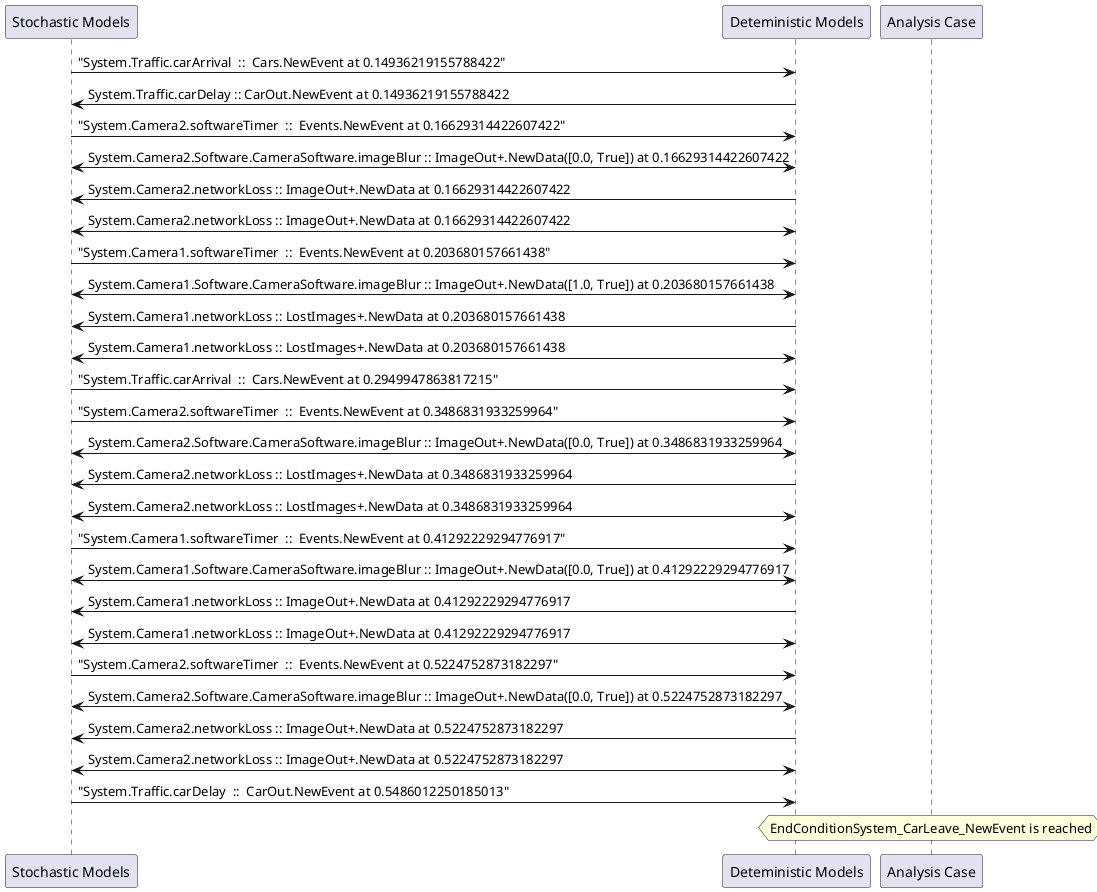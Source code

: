 
	@startuml
	participant "Stochastic Models" as stochmodel
	participant "Deteministic Models" as detmodel
	participant "Analysis Case" as analysis
	{32251_stop} stochmodel -> detmodel : "System.Traffic.carArrival  ::  Cars.NewEvent at 0.14936219155788422"
{32259_start} detmodel -> stochmodel : System.Traffic.carDelay :: CarOut.NewEvent at 0.14936219155788422
{32236_stop} stochmodel -> detmodel : "System.Camera2.softwareTimer  ::  Events.NewEvent at 0.16629314422607422"
detmodel <-> stochmodel : System.Camera2.Software.CameraSoftware.imageBlur :: ImageOut+.NewData([0.0, True]) at 0.16629314422607422
detmodel -> stochmodel : System.Camera2.networkLoss :: ImageOut+.NewData at 0.16629314422607422
detmodel <-> stochmodel : System.Camera2.networkLoss :: ImageOut+.NewData at 0.16629314422607422
{32220_stop} stochmodel -> detmodel : "System.Camera1.softwareTimer  ::  Events.NewEvent at 0.203680157661438"
detmodel <-> stochmodel : System.Camera1.Software.CameraSoftware.imageBlur :: ImageOut+.NewData([1.0, True]) at 0.203680157661438
detmodel -> stochmodel : System.Camera1.networkLoss :: LostImages+.NewData at 0.203680157661438
detmodel <-> stochmodel : System.Camera1.networkLoss :: LostImages+.NewData at 0.203680157661438
{32252_stop} stochmodel -> detmodel : "System.Traffic.carArrival  ::  Cars.NewEvent at 0.2949947863817215"
{32237_stop} stochmodel -> detmodel : "System.Camera2.softwareTimer  ::  Events.NewEvent at 0.3486831933259964"
detmodel <-> stochmodel : System.Camera2.Software.CameraSoftware.imageBlur :: ImageOut+.NewData([0.0, True]) at 0.3486831933259964
detmodel -> stochmodel : System.Camera2.networkLoss :: LostImages+.NewData at 0.3486831933259964
detmodel <-> stochmodel : System.Camera2.networkLoss :: LostImages+.NewData at 0.3486831933259964
{32221_stop} stochmodel -> detmodel : "System.Camera1.softwareTimer  ::  Events.NewEvent at 0.41292229294776917"
detmodel <-> stochmodel : System.Camera1.Software.CameraSoftware.imageBlur :: ImageOut+.NewData([0.0, True]) at 0.41292229294776917
detmodel -> stochmodel : System.Camera1.networkLoss :: ImageOut+.NewData at 0.41292229294776917
detmodel <-> stochmodel : System.Camera1.networkLoss :: ImageOut+.NewData at 0.41292229294776917
{32238_stop} stochmodel -> detmodel : "System.Camera2.softwareTimer  ::  Events.NewEvent at 0.5224752873182297"
detmodel <-> stochmodel : System.Camera2.Software.CameraSoftware.imageBlur :: ImageOut+.NewData([0.0, True]) at 0.5224752873182297
detmodel -> stochmodel : System.Camera2.networkLoss :: ImageOut+.NewData at 0.5224752873182297
detmodel <-> stochmodel : System.Camera2.networkLoss :: ImageOut+.NewData at 0.5224752873182297
{32259_stop} stochmodel -> detmodel : "System.Traffic.carDelay  ::  CarOut.NewEvent at 0.5486012250185013"
{32259_start} <-> {32259_stop} : delay
hnote over analysis 
EndConditionSystem_CarLeave_NewEvent is reached
endnote
@enduml